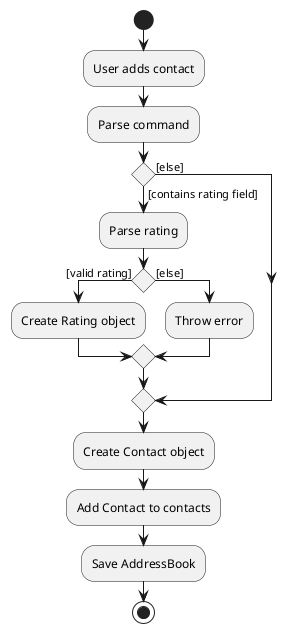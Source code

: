 @startuml

start
:User adds contact;
:Parse command;
if () then ([contains rating field])
    :Parse rating;
    if () then ([valid rating])
        :Create Rating object;
    else ([else])
        :Throw error;
    endif
else ([else])
endif
:Create Contact object;
:Add Contact to contacts;
:Save AddressBook;
stop

@enduml
